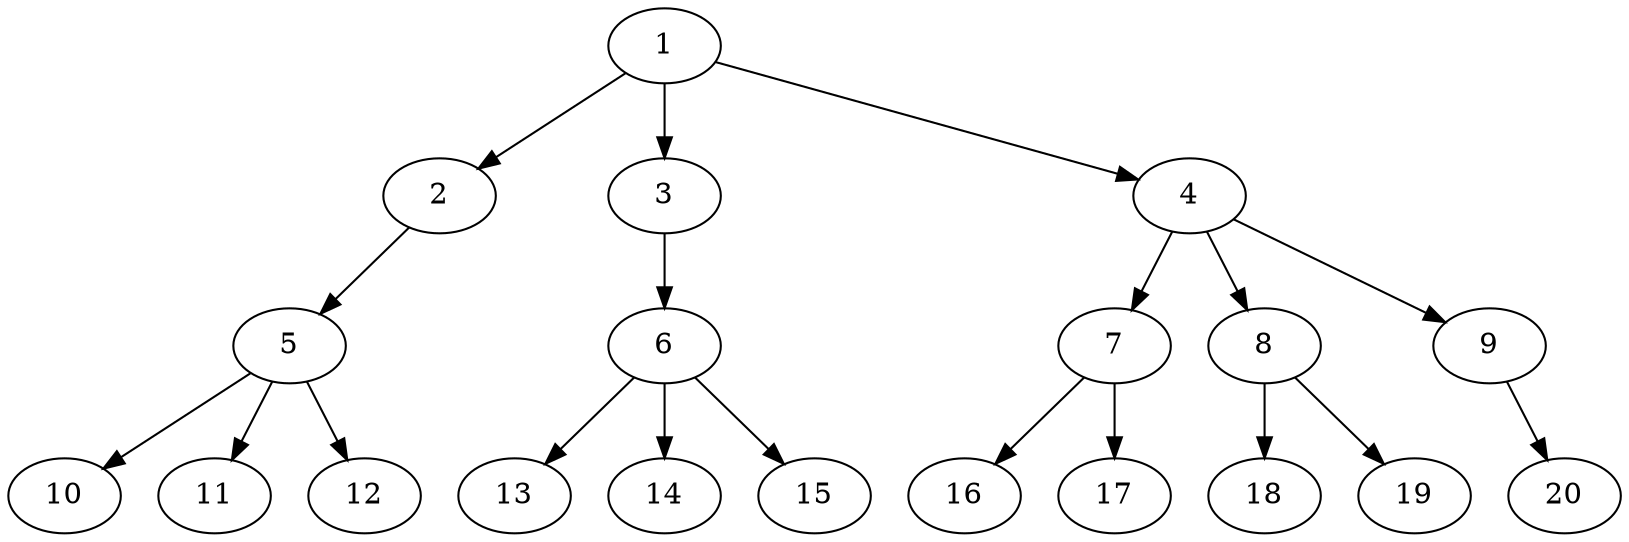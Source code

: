 digraph "core_16p_gb_OutTree-Unbalanced-MaxBf-3_Nodes_21_CCR_0.99_WeightType_Random_schedule.gxl" {
	graph ["Number of processors"=16,
		"Total schedule length"=40
	];
	1	 ["Finish time"=9,
		Processor=14,
		"Start time"=0,
		Weight=9];
	2	 ["Finish time"=18,
		Processor=5,
		"Start time"=16,
		Weight=2];
	1 -> 2	 [Weight=7];
	3	 ["Finish time"=25,
		Processor=14,
		"Start time"=15,
		Weight=10];
	1 -> 3	 [Weight=11];
	4	 ["Finish time"=15,
		Processor=14,
		"Start time"=9,
		Weight=6];
	1 -> 4	 [Weight=5];
	5	 ["Finish time"=22,
		Processor=5,
		"Start time"=18,
		Weight=4];
	2 -> 5	 [Weight=6];
	6	 ["Finish time"=35,
		Processor=14,
		"Start time"=25,
		Weight=10];
	3 -> 6	 [Weight=2];
	7	 ["Finish time"=24,
		Processor=6,
		"Start time"=20,
		Weight=4];
	4 -> 7	 [Weight=5];
	8	 ["Finish time"=26,
		Processor=4,
		"Start time"=22,
		Weight=4];
	4 -> 8	 [Weight=3];
	9	 ["Finish time"=31,
		Processor=2,
		"Start time"=23,
		Weight=8];
	4 -> 9	 [Weight=8];
	10	 ["Finish time"=38,
		Processor=5,
		"Start time"=28,
		Weight=10];
	5 -> 10	 [Weight=10];
	11	 ["Finish time"=28,
		Processor=5,
		"Start time"=25,
		Weight=3];
	5 -> 11	 [Weight=8];
	12	 ["Finish time"=38,
		Processor=3,
		"Start time"=28,
		Weight=10];
	5 -> 12	 [Weight=5];
	13	 ["Finish time"=40,
		Processor=14,
		"Start time"=36,
		Weight=4];
	6 -> 13	 [Weight=10];
	14	 ["Finish time"=40,
		Processor=1,
		"Start time"=38,
		Weight=2];
	6 -> 14	 [Weight=2];
	15	 ["Finish time"=40,
		Processor=16,
		"Start time"=38,
		Weight=2];
	6 -> 15	 [Weight=3];
	16	 ["Finish time"=40,
		Processor=6,
		"Start time"=31,
		Weight=9];
	7 -> 16	 [Weight=8];
	17	 ["Finish time"=31,
		Processor=6,
		"Start time"=24,
		Weight=7];
	7 -> 17	 [Weight=8];
	18	 ["Finish time"=40,
		Processor=15,
		"Start time"=30,
		Weight=10];
	8 -> 18	 [Weight=2];
	19	 ["Finish time"=35,
		Processor=4,
		"Start time"=26,
		Weight=9];
	8 -> 19	 [Weight=10];
	20	 ["Finish time"=34,
		Processor=2,
		"Start time"=31,
		Weight=3];
	9 -> 20	 [Weight=9];
}
